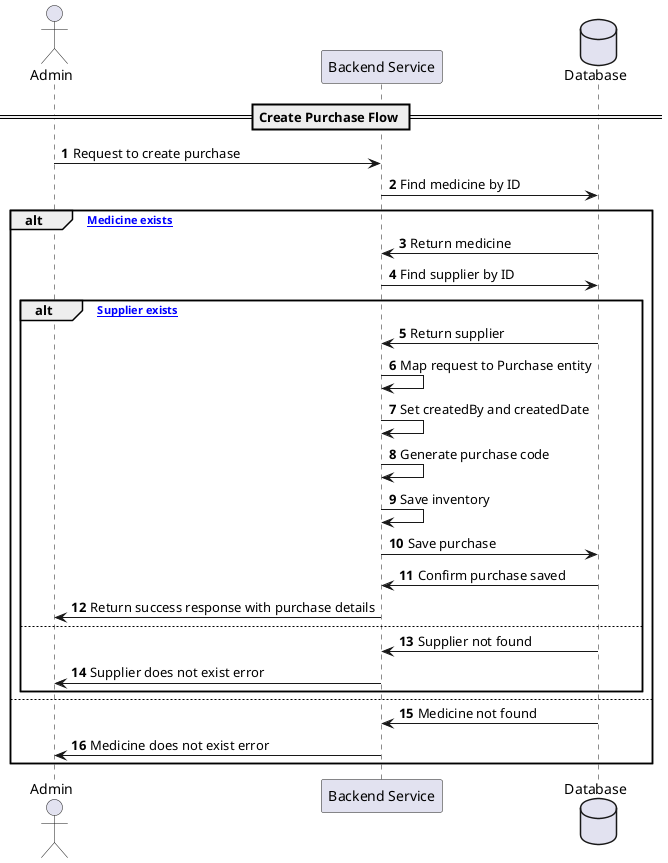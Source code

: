 @startuml
autonumber

actor Admin as "Admin"
participant Backend as "Backend Service"
database DB as "Database"

== Create Purchase Flow ==
Admin -> Backend: Request to create purchase
Backend -> DB: Find medicine by ID
alt ["Medicine exists"]
    DB -> Backend: Return medicine
    Backend -> DB: Find supplier by ID
    alt ["Supplier exists"]
        DB -> Backend: Return supplier
        Backend -> Backend: Map request to Purchase entity
        Backend -> Backend: Set createdBy and createdDate
        Backend -> Backend: Generate purchase code
        Backend -> Backend: Save inventory
        Backend -> DB: Save purchase
        DB -> Backend: Confirm purchase saved
        Backend -> Admin: Return success response with purchase details
    else
        DB -> Backend: Supplier not found
        Backend -> Admin: Supplier does not exist error
    end
else
    DB -> Backend: Medicine not found
    Backend -> Admin: Medicine does not exist error
end
@enduml
